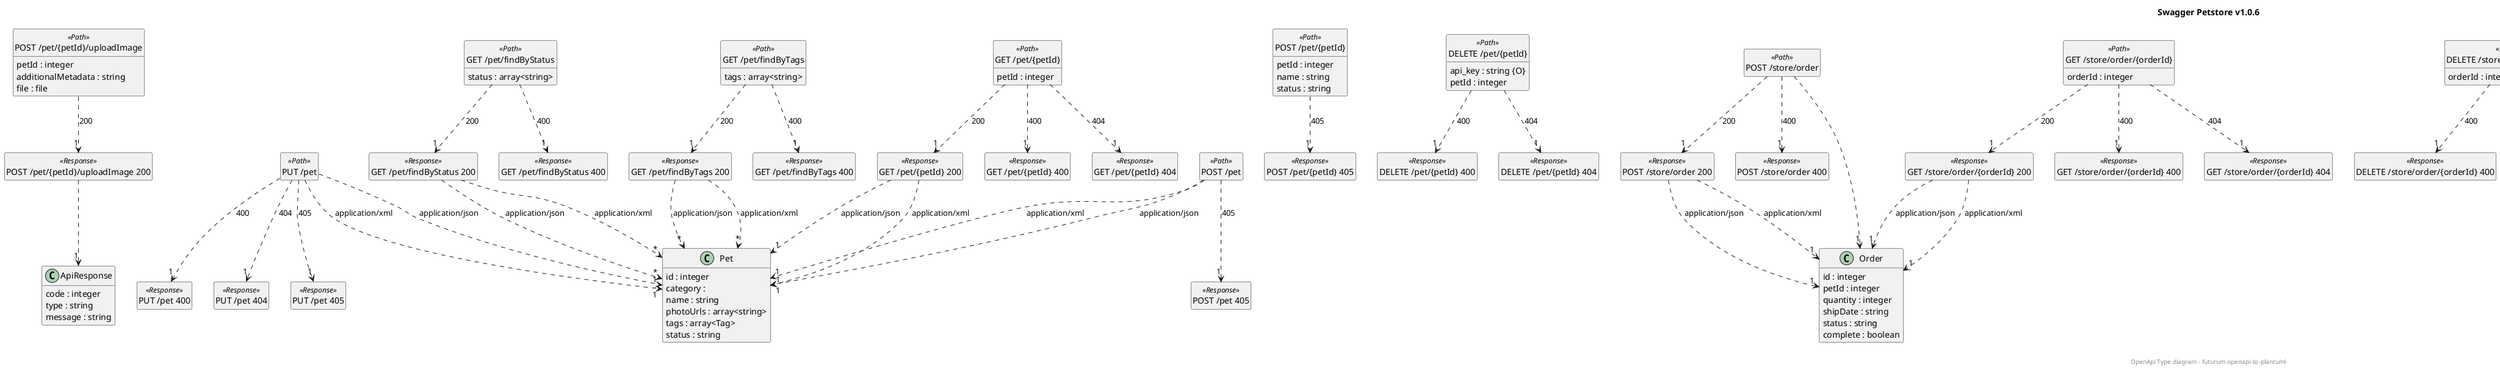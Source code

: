 @startuml OpenApi Type diagram

hide <<Path>> circle
hide <<Response>> circle
hide <<Parameter>> circle
hide empty methods
hide empty fields
set namespaceSeparator none

title Swagger Petstore v1.0.6
footer OpenApi Type diagram - futurum.openapi-to-plantuml
class "POST /pet/{petId}/uploadImage" <<Path>> {
{field} petId : integer
{field} additionalMetadata : string
{field} file : file
}

class "POST /pet/{petId}/uploadImage 200" <<Response>> { }
class "POST /pet" <<Path>> {
}

class "POST /pet 405" <<Response>> { }
class "PUT /pet" <<Path>> {
}

class "PUT /pet 400" <<Response>> { }
class "PUT /pet 404" <<Response>> { }
class "PUT /pet 405" <<Response>> { }
class "GET /pet/findByStatus" <<Path>> {
{field} status : array<string>
}

class "GET /pet/findByStatus 200" <<Response>> { }
class "GET /pet/findByStatus 400" <<Response>> { }
class "GET /pet/findByTags" <<Path>> {
{field} tags : array<string>
}

class "GET /pet/findByTags 200" <<Response>> { }
class "GET /pet/findByTags 400" <<Response>> { }
class "GET /pet/{petId}" <<Path>> {
{field} petId : integer
}

class "GET /pet/{petId} 200" <<Response>> { }
class "GET /pet/{petId} 400" <<Response>> { }
class "GET /pet/{petId} 404" <<Response>> { }
class "POST /pet/{petId}" <<Path>> {
{field} petId : integer
{field} name : string
{field} status : string
}

class "POST /pet/{petId} 405" <<Response>> { }
class "DELETE /pet/{petId}" <<Path>> {
{field} api_key : string {O}
{field} petId : integer
}

class "DELETE /pet/{petId} 400" <<Response>> { }
class "DELETE /pet/{petId} 404" <<Response>> { }
class "POST /store/order" <<Path>> {
}

class "POST /store/order 200" <<Response>> { }
class "POST /store/order 400" <<Response>> { }
class "GET /store/order/{orderId}" <<Path>> {
{field} orderId : integer
}

class "GET /store/order/{orderId} 200" <<Response>> { }
class "GET /store/order/{orderId} 400" <<Response>> { }
class "GET /store/order/{orderId} 404" <<Response>> { }
class "DELETE /store/order/{orderId}" <<Path>> {
{field} orderId : integer
}

class "DELETE /store/order/{orderId} 400" <<Response>> { }
class "DELETE /store/order/{orderId} 404" <<Response>> { }
class "GET /store/inventory" <<Path>> {
}

class "GET /store/inventory 200" <<Response>> { }
class "POST /user/createWithArray" <<Path>> {
}

class "POST /user/createWithArray default" <<Response>> { }
class "POST /user/createWithList" <<Path>> {
}

class "POST /user/createWithList default" <<Response>> { }
class "GET /user/{username}" <<Path>> {
{field} username : string
}

class "GET /user/{username} 200" <<Response>> { }
class "GET /user/{username} 400" <<Response>> { }
class "GET /user/{username} 404" <<Response>> { }
class "PUT /user/{username}" <<Path>> {
{field} username : string
}

class "PUT /user/{username} 400" <<Response>> { }
class "PUT /user/{username} 404" <<Response>> { }
class "DELETE /user/{username}" <<Path>> {
{field} username : string
}

class "DELETE /user/{username} 400" <<Response>> { }
class "DELETE /user/{username} 404" <<Response>> { }
class "GET /user/login" <<Path>> {
{field} username : string
{field} password : string
}

class "GET /user/login 200" <<Response>> { }
class "GET /user/login 400" <<Response>> { }
class "GET /user/logout" <<Path>> {
}

class "GET /user/logout default" <<Response>> { }
class "POST /user" <<Path>> {
}

class "POST /user default" <<Response>> { }
class "ApiResponse" {
{field} code : integer
{field} type : string
{field} message : string
}

class "Category" {
{field} id : integer
{field} name : string
}

class "Pet" {
{field} id : integer
{field} category : 
{field} name : string
{field} photoUrls : array<string>
{field} tags : array<Tag>
{field} status : string
}

class "Tag" {
{field} id : integer
{field} name : string
}

class "Order" {
{field} id : integer
{field} petId : integer
{field} quantity : integer
{field} shipDate : string
{field} status : string
{field} complete : boolean
}

class "User" {
{field} id : integer
{field} username : string
{field} firstName : string
{field} lastName : string
{field} email : string
{field} password : string
{field} phone : string
{field} userStatus : integer
}

"POST /pet/{petId}/uploadImage" ..> "1" "POST /pet/{petId}/uploadImage 200" : "200"
"POST /pet/{petId}/uploadImage 200" ..> "1" "ApiResponse"
"POST /pet" ..> "1" "POST /pet 405" : "405"
"PUT /pet" ..> "1" "PUT /pet 400" : "400"
"PUT /pet" ..> "1" "PUT /pet 404" : "404"
"PUT /pet" ..> "1" "PUT /pet 405" : "405"
"GET /pet/findByStatus" ..> "1" "GET /pet/findByStatus 200" : "200"
"GET /pet/findByStatus 200" ..> "*" "Pet" : "application/json"
"GET /pet/findByStatus 200" ..> "*" "Pet" : "application/xml"
"GET /pet/findByStatus" ..> "1" "GET /pet/findByStatus 400" : "400"
"GET /pet/findByTags" ..> "1" "GET /pet/findByTags 200" : "200"
"GET /pet/findByTags 200" ..> "*" "Pet" : "application/json"
"GET /pet/findByTags 200" ..> "*" "Pet" : "application/xml"
"GET /pet/findByTags" ..> "1" "GET /pet/findByTags 400" : "400"
"GET /pet/{petId}" ..> "1" "GET /pet/{petId} 200" : "200"
"GET /pet/{petId} 200" ..> "1" "Pet" : "application/json"
"GET /pet/{petId} 200" ..> "1" "Pet" : "application/xml"
"GET /pet/{petId}" ..> "1" "GET /pet/{petId} 400" : "400"
"GET /pet/{petId}" ..> "1" "GET /pet/{petId} 404" : "404"
"POST /pet/{petId}" ..> "1" "POST /pet/{petId} 405" : "405"
"DELETE /pet/{petId}" ..> "1" "DELETE /pet/{petId} 400" : "400"
"DELETE /pet/{petId}" ..> "1" "DELETE /pet/{petId} 404" : "404"
"POST /store/order" ..> "1" "POST /store/order 200" : "200"
"POST /store/order 200" ..> "1" "Order" : "application/json"
"POST /store/order 200" ..> "1" "Order" : "application/xml"
"POST /store/order" ..> "1" "POST /store/order 400" : "400"
"GET /store/order/{orderId}" ..> "1" "GET /store/order/{orderId} 200" : "200"
"GET /store/order/{orderId} 200" ..> "1" "Order" : "application/json"
"GET /store/order/{orderId} 200" ..> "1" "Order" : "application/xml"
"GET /store/order/{orderId}" ..> "1" "GET /store/order/{orderId} 400" : "400"
"GET /store/order/{orderId}" ..> "1" "GET /store/order/{orderId} 404" : "404"
"DELETE /store/order/{orderId}" ..> "1" "DELETE /store/order/{orderId} 400" : "400"
"DELETE /store/order/{orderId}" ..> "1" "DELETE /store/order/{orderId} 404" : "404"
"GET /store/inventory" ..> "1" "GET /store/inventory 200" : "200"
"POST /user/createWithArray" ..> "1" "POST /user/createWithArray default" : "default"
"POST /user/createWithList" ..> "1" "POST /user/createWithList default" : "default"
"GET /user/{username}" ..> "1" "GET /user/{username} 200" : "200"
"GET /user/{username} 200" ..> "1" "User" : "application/json"
"GET /user/{username} 200" ..> "1" "User" : "application/xml"
"GET /user/{username}" ..> "1" "GET /user/{username} 400" : "400"
"GET /user/{username}" ..> "1" "GET /user/{username} 404" : "404"
"PUT /user/{username}" ..> "1" "PUT /user/{username} 400" : "400"
"PUT /user/{username}" ..> "1" "PUT /user/{username} 404" : "404"
"DELETE /user/{username}" ..> "1" "DELETE /user/{username} 400" : "400"
"DELETE /user/{username}" ..> "1" "DELETE /user/{username} 404" : "404"
"GET /user/login" ..> "1" "GET /user/login 200" : "200"
"GET /user/login" ..> "1" "GET /user/login 400" : "400"
"GET /user/logout" ..> "1" "GET /user/logout default" : "default"
"POST /user" ..> "1" "POST /user default" : "default"
"POST /pet" ..> "1" "Pet" : "application/json"
"POST /pet" ..> "1" "Pet" : "application/xml"
"PUT /pet" ..> "1" "Pet" : "application/json"
"PUT /pet" ..> "1" "Pet" : "application/xml"
"POST /store/order" ..> "1" "Order"
"POST /user/createWithArray" ..> "1" "User"
"POST /user/createWithList" ..> "1" "User"
"PUT /user/{username}" ..> "1" "User"
"POST /user" ..> "1" "User"


@enduml
